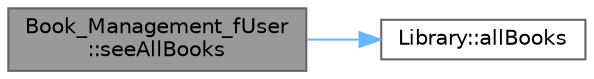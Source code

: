 digraph "Book_Management_fUser::seeAllBooks"
{
 // LATEX_PDF_SIZE
  bgcolor="transparent";
  edge [fontname=Helvetica,fontsize=10,labelfontname=Helvetica,labelfontsize=10];
  node [fontname=Helvetica,fontsize=10,shape=box,height=0.2,width=0.4];
  rankdir="LR";
  Node1 [id="Node000001",label="Book_Management_fUser\l::seeAllBooks",height=0.2,width=0.4,color="gray40", fillcolor="grey60", style="filled", fontcolor="black",tooltip="Allows a user to see all available books in the library."];
  Node1 -> Node2 [id="edge1_Node000001_Node000002",color="steelblue1",style="solid",tooltip=" "];
  Node2 [id="Node000002",label="Library::allBooks",height=0.2,width=0.4,color="grey40", fillcolor="white", style="filled",URL="$class_library.html#a828b028b352561dd1c8c0836e09b3a42",tooltip="Retrieves all books in the library."];
}
